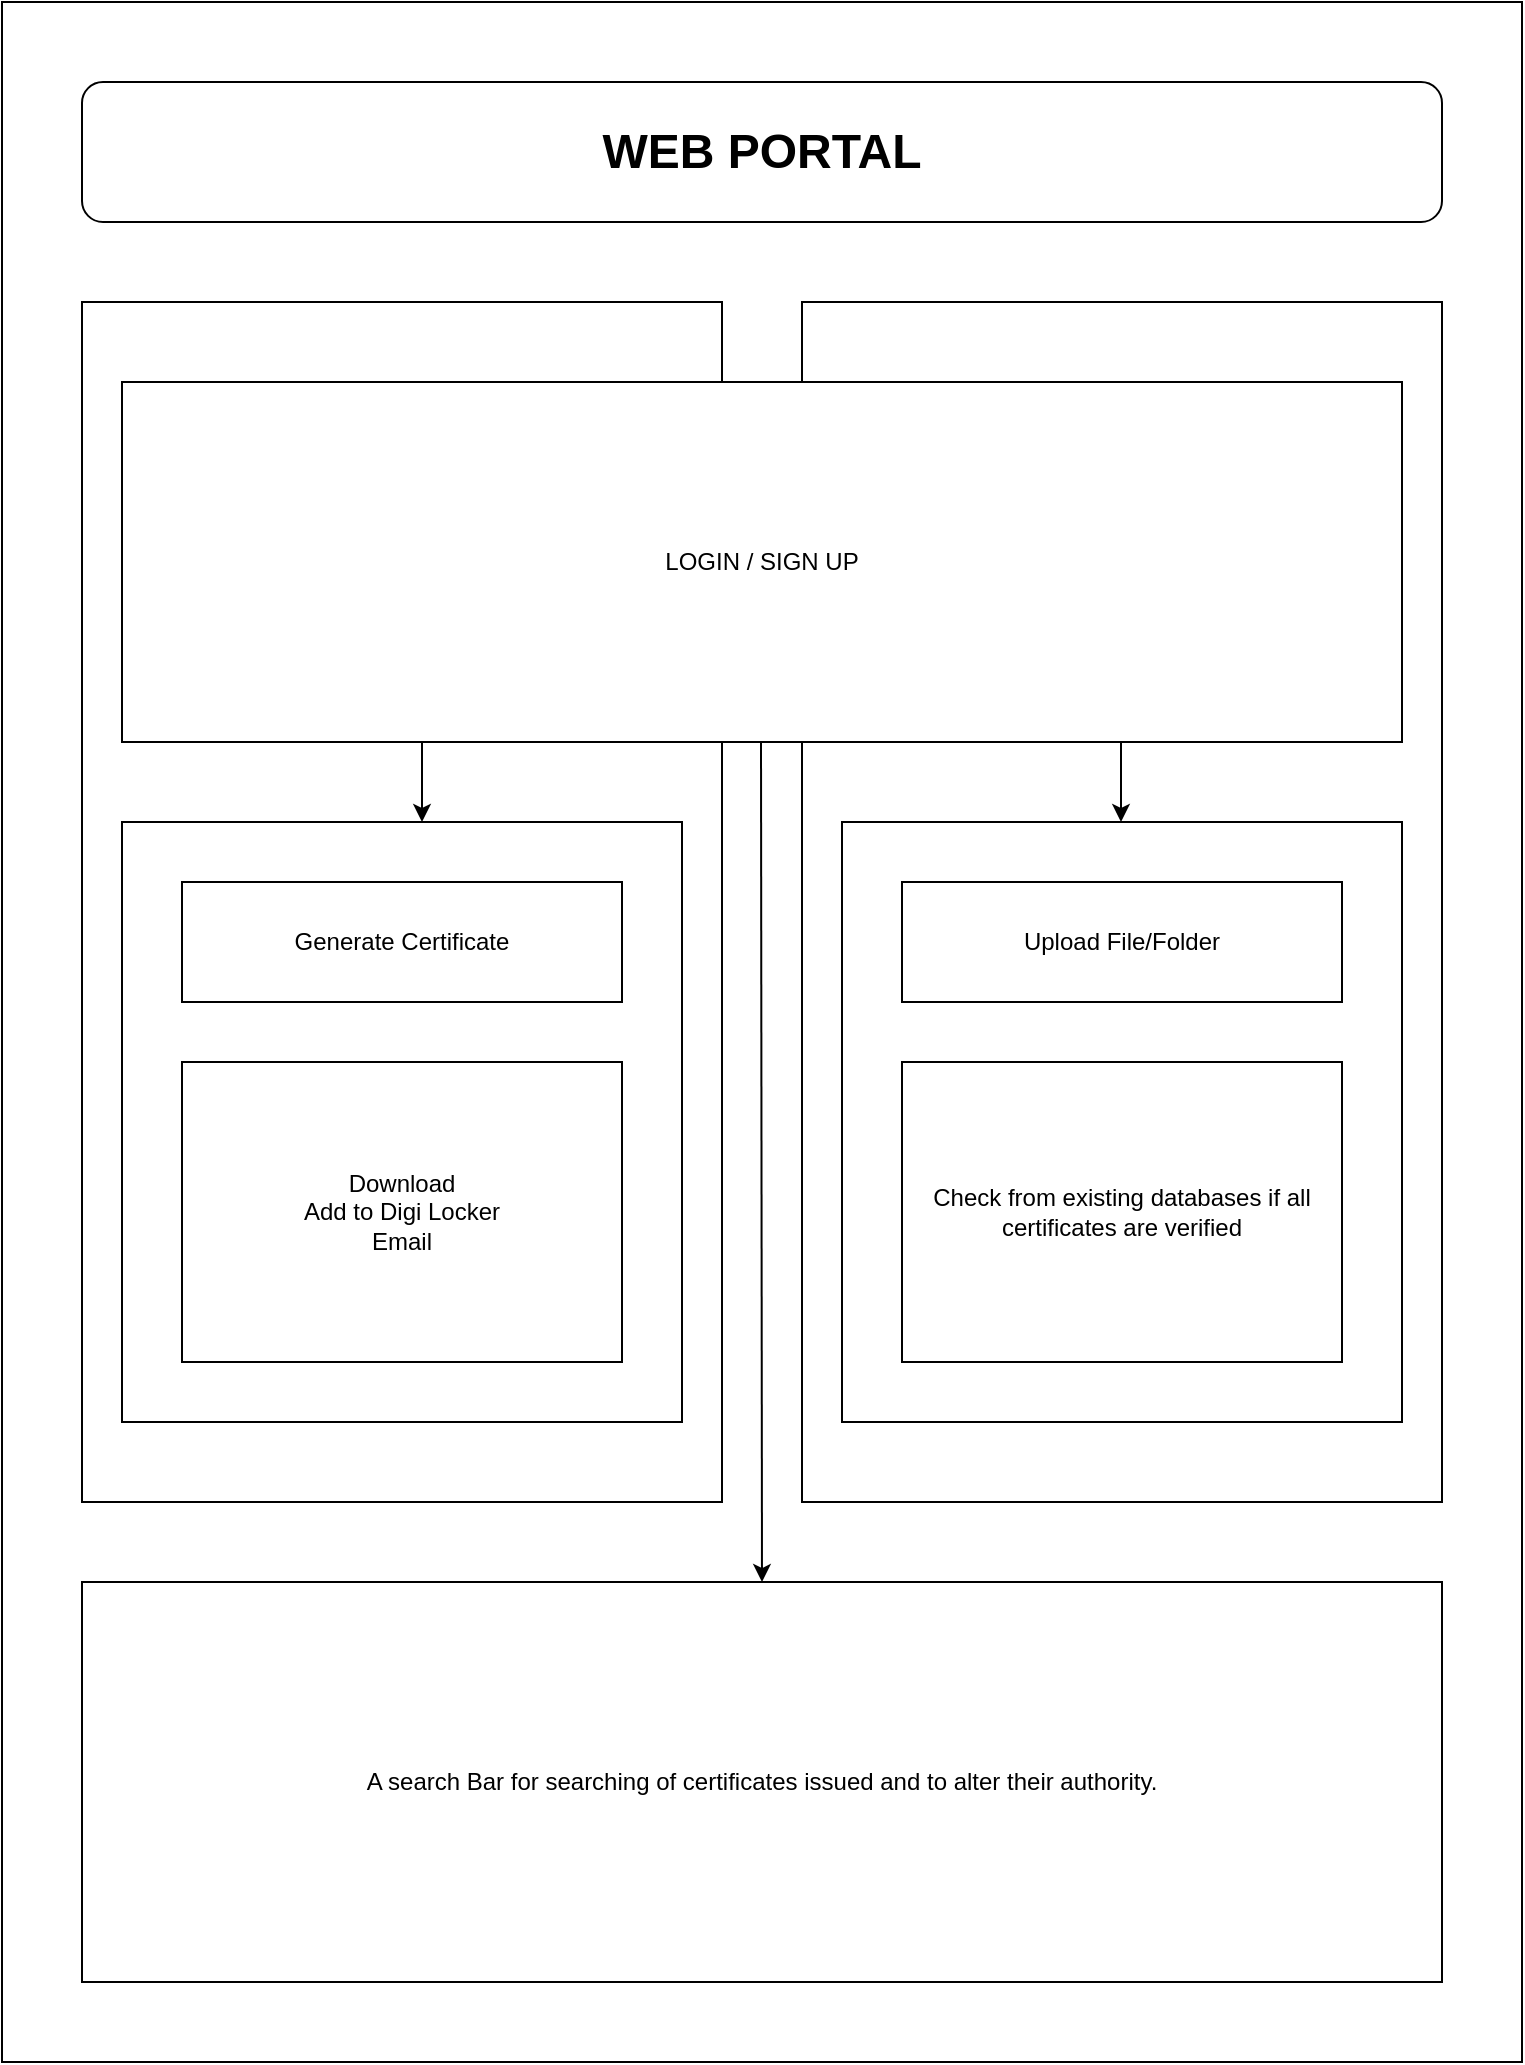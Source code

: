 <mxfile version="21.6.9" type="github">
  <diagram name="Page-1" id="lI44b50m9vBDmmrYOSL1">
    <mxGraphModel dx="1050" dy="534" grid="1" gridSize="10" guides="1" tooltips="1" connect="1" arrows="1" fold="1" page="1" pageScale="1" pageWidth="827" pageHeight="1169" math="0" shadow="0">
      <root>
        <mxCell id="0" />
        <mxCell id="1" parent="0" />
        <mxCell id="-vDSJFG0fxVu0FUxVCB4-1" value="&lt;h1&gt;WEB PORTAL&lt;/h1&gt;" style="rounded=1;whiteSpace=wrap;html=1;" vertex="1" parent="1">
          <mxGeometry x="80" y="50" width="680" height="70" as="geometry" />
        </mxCell>
        <mxCell id="-vDSJFG0fxVu0FUxVCB4-2" value="" style="rounded=0;whiteSpace=wrap;html=1;" vertex="1" parent="1">
          <mxGeometry x="80" y="160" width="320" height="600" as="geometry" />
        </mxCell>
        <mxCell id="-vDSJFG0fxVu0FUxVCB4-4" value="" style="rounded=0;whiteSpace=wrap;html=1;" vertex="1" parent="1">
          <mxGeometry x="440" y="160" width="320" height="600" as="geometry" />
        </mxCell>
        <mxCell id="-vDSJFG0fxVu0FUxVCB4-5" value="LOGIN / SIGN UP" style="rounded=0;whiteSpace=wrap;html=1;" vertex="1" parent="1">
          <mxGeometry x="100" y="200" width="640" height="180" as="geometry" />
        </mxCell>
        <mxCell id="-vDSJFG0fxVu0FUxVCB4-6" value="" style="rounded=0;whiteSpace=wrap;html=1;" vertex="1" parent="1">
          <mxGeometry x="100" y="420" width="280" height="300" as="geometry" />
        </mxCell>
        <mxCell id="-vDSJFG0fxVu0FUxVCB4-7" value="" style="rounded=0;whiteSpace=wrap;html=1;" vertex="1" parent="1">
          <mxGeometry x="460" y="420" width="280" height="300" as="geometry" />
        </mxCell>
        <mxCell id="-vDSJFG0fxVu0FUxVCB4-8" value="Generate Certificate" style="rounded=0;whiteSpace=wrap;html=1;" vertex="1" parent="1">
          <mxGeometry x="130" y="450" width="220" height="60" as="geometry" />
        </mxCell>
        <mxCell id="-vDSJFG0fxVu0FUxVCB4-9" value="Download&lt;br&gt;Add to Digi Locker&lt;br&gt;Email" style="rounded=0;whiteSpace=wrap;html=1;" vertex="1" parent="1">
          <mxGeometry x="130" y="540" width="220" height="150" as="geometry" />
        </mxCell>
        <mxCell id="-vDSJFG0fxVu0FUxVCB4-11" value="Upload File/Folder" style="rounded=0;whiteSpace=wrap;html=1;" vertex="1" parent="1">
          <mxGeometry x="490" y="450" width="220" height="60" as="geometry" />
        </mxCell>
        <mxCell id="-vDSJFG0fxVu0FUxVCB4-12" value="Check from existing databases if all certificates are verified" style="rounded=0;whiteSpace=wrap;html=1;" vertex="1" parent="1">
          <mxGeometry x="490" y="540" width="220" height="150" as="geometry" />
        </mxCell>
        <mxCell id="-vDSJFG0fxVu0FUxVCB4-13" value="A search Bar for searching of certificates issued and to alter their authority." style="rounded=0;whiteSpace=wrap;html=1;" vertex="1" parent="1">
          <mxGeometry x="80" y="800" width="680" height="200" as="geometry" />
        </mxCell>
        <mxCell id="-vDSJFG0fxVu0FUxVCB4-14" value="" style="endArrow=classic;html=1;rounded=0;" edge="1" parent="1">
          <mxGeometry width="50" height="50" relative="1" as="geometry">
            <mxPoint x="250" y="380" as="sourcePoint" />
            <mxPoint x="250" y="420" as="targetPoint" />
            <Array as="points">
              <mxPoint x="250" y="380" />
            </Array>
          </mxGeometry>
        </mxCell>
        <mxCell id="-vDSJFG0fxVu0FUxVCB4-15" value="" style="endArrow=classic;html=1;rounded=0;" edge="1" parent="1">
          <mxGeometry width="50" height="50" relative="1" as="geometry">
            <mxPoint x="599.5" y="380" as="sourcePoint" />
            <mxPoint x="599.5" y="420" as="targetPoint" />
            <Array as="points">
              <mxPoint x="599.5" y="380" />
            </Array>
          </mxGeometry>
        </mxCell>
        <mxCell id="-vDSJFG0fxVu0FUxVCB4-16" value="" style="endArrow=classic;html=1;rounded=0;entryX=0.5;entryY=0;entryDx=0;entryDy=0;" edge="1" parent="1" target="-vDSJFG0fxVu0FUxVCB4-13">
          <mxGeometry width="50" height="50" relative="1" as="geometry">
            <mxPoint x="419.5" y="380" as="sourcePoint" />
            <mxPoint x="420" y="700" as="targetPoint" />
            <Array as="points">
              <mxPoint x="419.5" y="380" />
            </Array>
          </mxGeometry>
        </mxCell>
        <mxCell id="-vDSJFG0fxVu0FUxVCB4-18" value="" style="rounded=0;whiteSpace=wrap;html=1;fillColor=none;" vertex="1" parent="1">
          <mxGeometry x="40" y="10" width="760" height="1030" as="geometry" />
        </mxCell>
      </root>
    </mxGraphModel>
  </diagram>
</mxfile>
